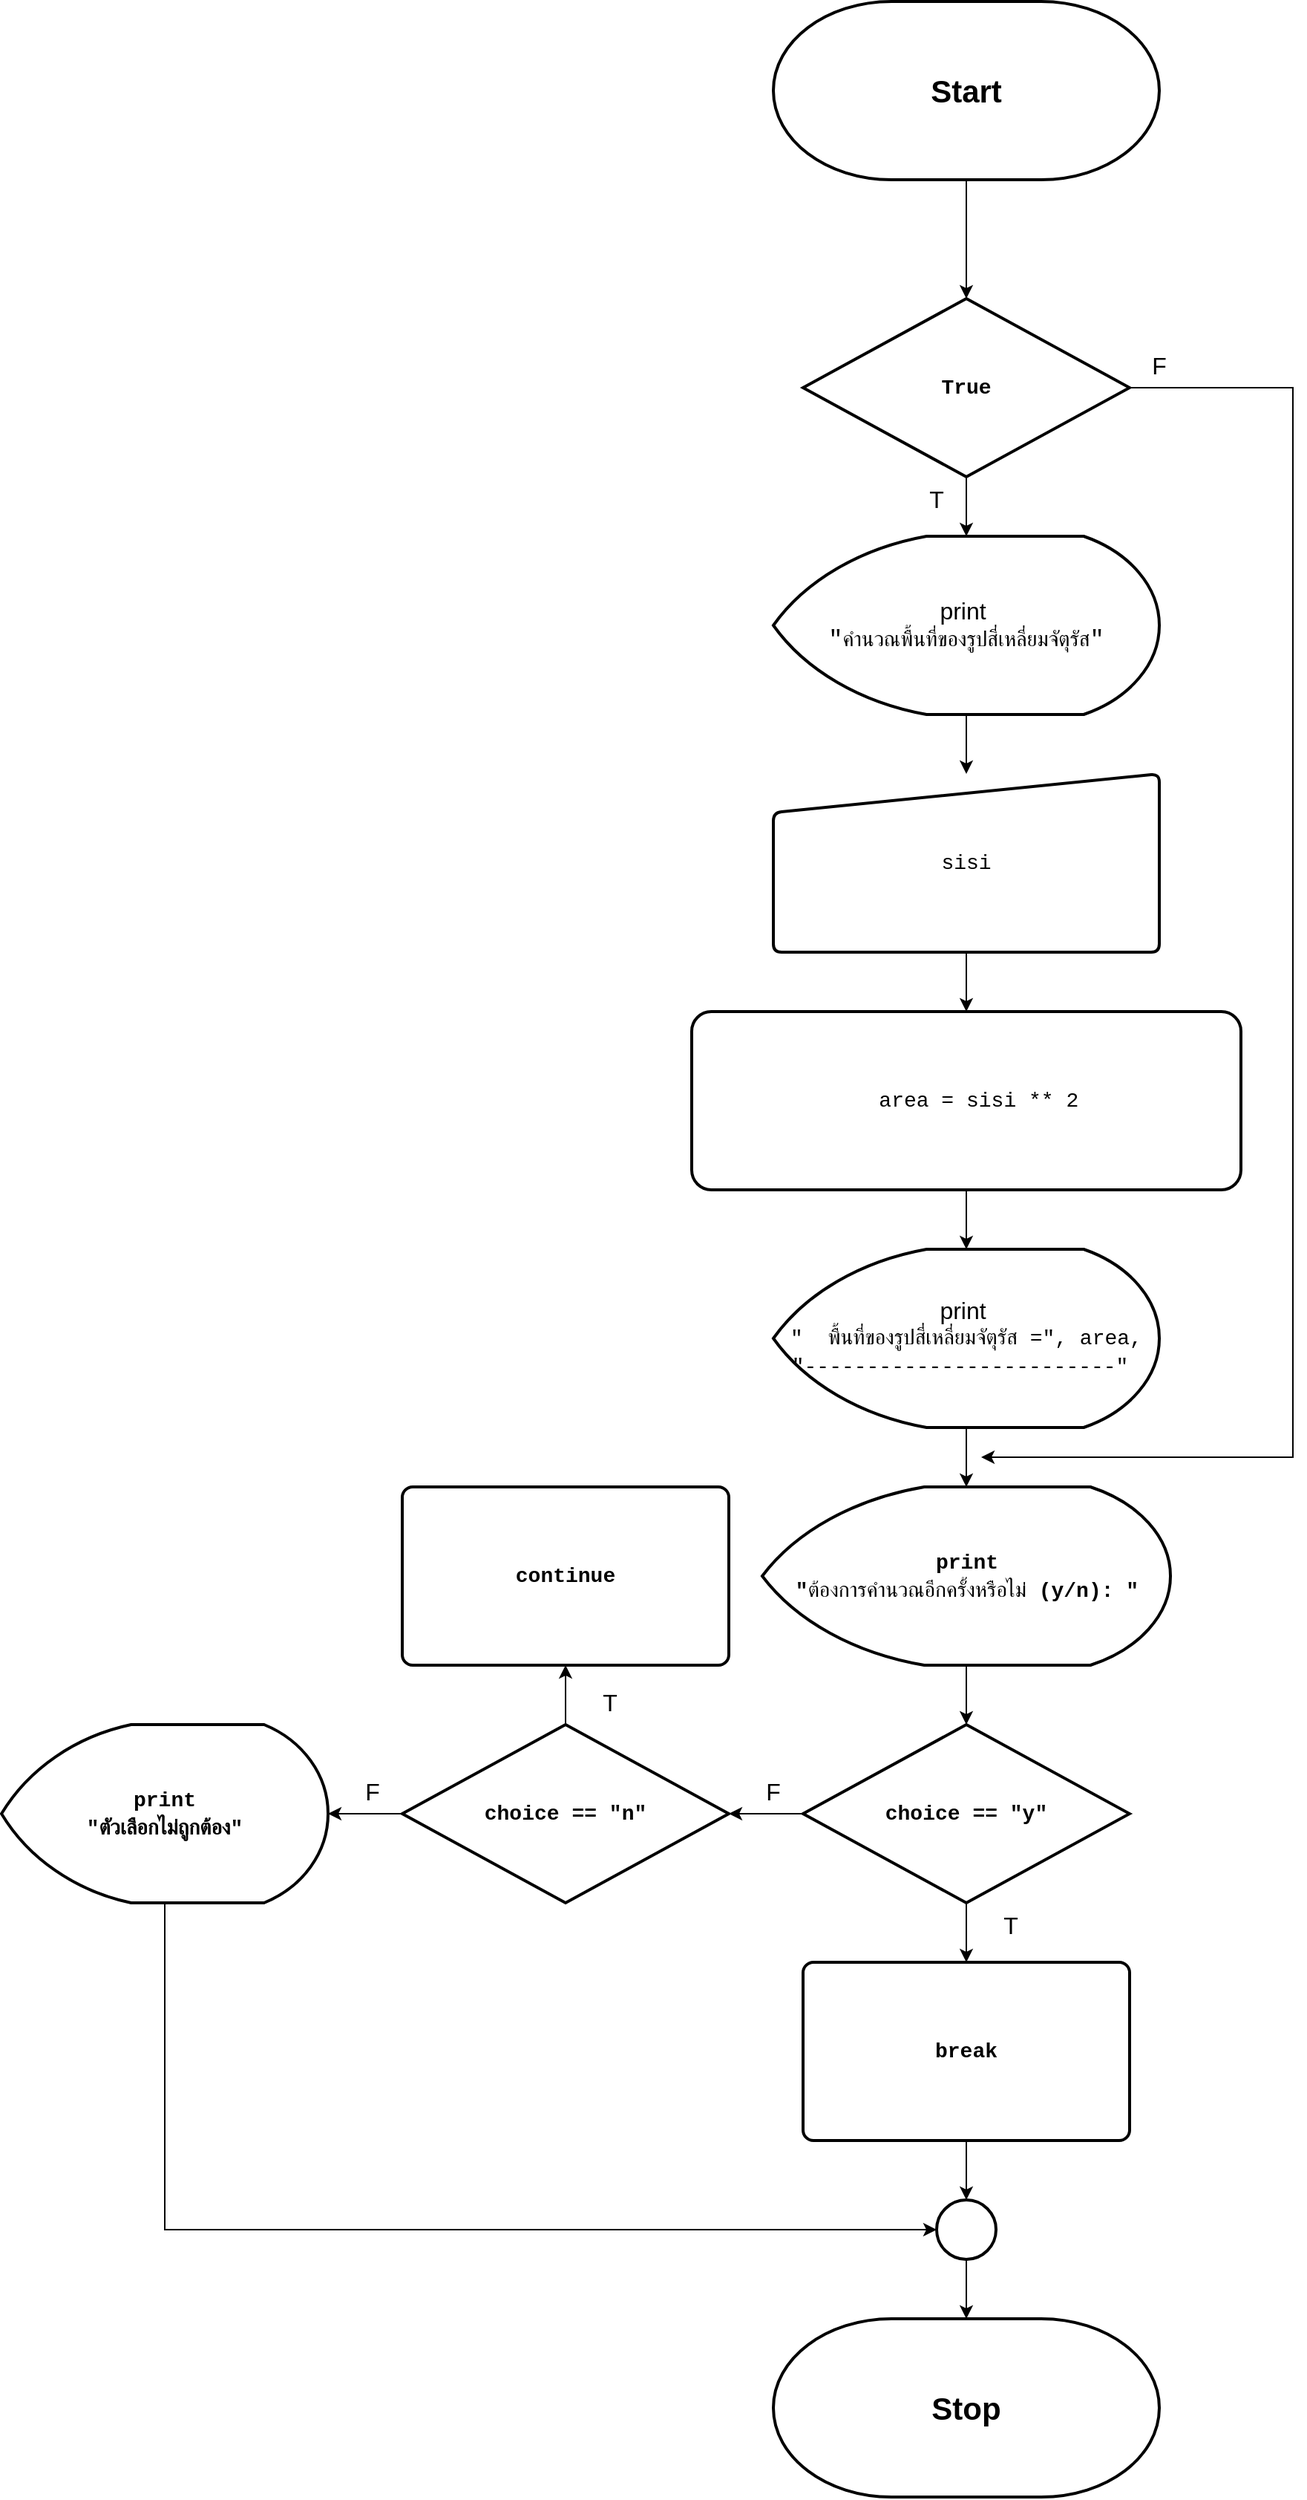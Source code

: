 <mxfile version="24.0.6" type="device">
  <diagram name="หน้า-1" id="TkGlzdMm7sgDq_rXZbFi">
    <mxGraphModel dx="2261" dy="738" grid="1" gridSize="10" guides="1" tooltips="1" connect="1" arrows="1" fold="1" page="1" pageScale="1" pageWidth="827" pageHeight="1169" math="0" shadow="0">
      <root>
        <mxCell id="0" />
        <mxCell id="1" parent="0" />
        <mxCell id="1zaa0jxEGv0U6aiYZY-B-2" value="" style="edgeStyle=orthogonalEdgeStyle;rounded=0;orthogonalLoop=1;jettySize=auto;html=1;exitX=0.5;exitY=1;exitDx=0;exitDy=0;exitPerimeter=0;" parent="1" source="h4A4DJFyEhcsKV__63Zm-1" target="1zaa0jxEGv0U6aiYZY-B-1" edge="1">
          <mxGeometry relative="1" as="geometry">
            <mxPoint x="630" y="240" as="sourcePoint" />
          </mxGeometry>
        </mxCell>
        <mxCell id="h4A4DJFyEhcsKV__63Zm-1" value="&lt;font style=&quot;font-size: 21px;&quot;&gt;&lt;b&gt;Start&lt;/b&gt;&lt;/font&gt;" style="strokeWidth=2;html=1;shape=mxgraph.flowchart.terminator;whiteSpace=wrap;" parent="1" vertex="1">
          <mxGeometry x="500" y="80" width="260" height="120" as="geometry" />
        </mxCell>
        <mxCell id="h4A4DJFyEhcsKV__63Zm-6" style="edgeStyle=orthogonalEdgeStyle;rounded=0;orthogonalLoop=1;jettySize=auto;html=1;entryX=0.5;entryY=0;entryDx=0;entryDy=0;" parent="1" source="h4A4DJFyEhcsKV__63Zm-2" target="h4A4DJFyEhcsKV__63Zm-5" edge="1">
          <mxGeometry relative="1" as="geometry" />
        </mxCell>
        <mxCell id="h4A4DJFyEhcsKV__63Zm-2" value="&lt;font style=&quot;font-size: 16px;&quot;&gt;print&amp;nbsp;&lt;/font&gt;&lt;div&gt;&lt;span style=&quot;font-family: Consolas, &amp;quot;Courier New&amp;quot;, monospace; white-space: pre;&quot;&gt;&lt;font style=&quot;font-size: 16px;&quot;&gt;&quot;&lt;/font&gt;&lt;/span&gt;&lt;span style=&quot;font-family: Consolas, &amp;quot;Courier New&amp;quot;, monospace; font-size: 14px; white-space: pre;&quot;&gt;คำนวณพื้นที่ของรูปสี่เหลี่ยมจัตุรัส&lt;/span&gt;&lt;span style=&quot;font-size: 16px; font-family: Consolas, &amp;quot;Courier New&amp;quot;, monospace; white-space: pre;&quot;&gt;&quot;&lt;/span&gt;&lt;br&gt;&lt;/div&gt;" style="strokeWidth=2;html=1;shape=mxgraph.flowchart.display;whiteSpace=wrap;" parent="1" vertex="1">
          <mxGeometry x="500" y="440" width="260" height="120" as="geometry" />
        </mxCell>
        <mxCell id="h4A4DJFyEhcsKV__63Zm-8" value="" style="edgeStyle=orthogonalEdgeStyle;rounded=0;orthogonalLoop=1;jettySize=auto;html=1;" parent="1" source="h4A4DJFyEhcsKV__63Zm-5" target="h4A4DJFyEhcsKV__63Zm-7" edge="1">
          <mxGeometry relative="1" as="geometry" />
        </mxCell>
        <mxCell id="h4A4DJFyEhcsKV__63Zm-5" value="&lt;div style=&quot;font-size: 16px;&quot;&gt;&lt;div style=&quot;font-family: Consolas, &amp;quot;Courier New&amp;quot;, monospace; font-size: 14px; line-height: 19px; white-space: pre;&quot;&gt;sisi&lt;/div&gt;&lt;/div&gt;" style="html=1;strokeWidth=2;shape=manualInput;whiteSpace=wrap;rounded=1;size=26;arcSize=11;" parent="1" vertex="1">
          <mxGeometry x="500" y="600" width="260" height="120" as="geometry" />
        </mxCell>
        <mxCell id="h4A4DJFyEhcsKV__63Zm-10" value="" style="edgeStyle=orthogonalEdgeStyle;rounded=0;orthogonalLoop=1;jettySize=auto;html=1;" parent="1" source="h4A4DJFyEhcsKV__63Zm-7" target="h4A4DJFyEhcsKV__63Zm-9" edge="1">
          <mxGeometry relative="1" as="geometry" />
        </mxCell>
        <mxCell id="h4A4DJFyEhcsKV__63Zm-7" value="&lt;div style=&quot;font-family: Consolas, &amp;quot;Courier New&amp;quot;, monospace; font-size: 16px; line-height: 19px; white-space: pre;&quot;&gt;&lt;div style=&quot;font-size: 14px; line-height: 19px;&quot;&gt;&lt;div style=&quot;&quot;&gt;&amp;nbsp; area = sisi ** 2&lt;/div&gt;&lt;/div&gt;&lt;/div&gt;" style="rounded=1;whiteSpace=wrap;html=1;strokeWidth=2;arcSize=11;" parent="1" vertex="1">
          <mxGeometry x="445" y="760" width="370" height="120" as="geometry" />
        </mxCell>
        <mxCell id="1zaa0jxEGv0U6aiYZY-B-19" value="" style="edgeStyle=orthogonalEdgeStyle;rounded=0;orthogonalLoop=1;jettySize=auto;html=1;" parent="1" source="h4A4DJFyEhcsKV__63Zm-9" target="1zaa0jxEGv0U6aiYZY-B-5" edge="1">
          <mxGeometry relative="1" as="geometry" />
        </mxCell>
        <mxCell id="h4A4DJFyEhcsKV__63Zm-9" value="&lt;font style=&quot;font-size: 16px;&quot;&gt;print&amp;nbsp;&lt;/font&gt;&lt;div&gt;&lt;div style=&quot;font-family: Consolas, &amp;quot;Courier New&amp;quot;, monospace; font-size: 14px; line-height: 19px; white-space: pre;&quot;&gt;&quot; &amp;nbsp;พื้นที่ของรูปสี่เหลี่ยมจัตุรัส =&quot;, area,&lt;br&gt;&lt;/div&gt;&lt;div style=&quot;font-family: Consolas, &amp;quot;Courier New&amp;quot;, monospace; font-size: 14px; line-height: 19px; white-space: pre;&quot;&gt;&quot;-------------------------&quot; &lt;/div&gt;&lt;/div&gt;" style="strokeWidth=2;html=1;shape=mxgraph.flowchart.display;whiteSpace=wrap;" parent="1" vertex="1">
          <mxGeometry x="500" y="920" width="260" height="120" as="geometry" />
        </mxCell>
        <mxCell id="h4A4DJFyEhcsKV__63Zm-11" value="&lt;font style=&quot;font-size: 21px;&quot;&gt;&lt;b&gt;Stop&lt;/b&gt;&lt;/font&gt;" style="strokeWidth=2;html=1;shape=mxgraph.flowchart.terminator;whiteSpace=wrap;" parent="1" vertex="1">
          <mxGeometry x="500" y="1640" width="260" height="120" as="geometry" />
        </mxCell>
        <mxCell id="1zaa0jxEGv0U6aiYZY-B-3" value="" style="edgeStyle=orthogonalEdgeStyle;rounded=0;orthogonalLoop=1;jettySize=auto;html=1;" parent="1" source="1zaa0jxEGv0U6aiYZY-B-1" target="h4A4DJFyEhcsKV__63Zm-2" edge="1">
          <mxGeometry relative="1" as="geometry" />
        </mxCell>
        <mxCell id="M5wjZ6wiOGiAV_dXi8fh-2" style="edgeStyle=orthogonalEdgeStyle;rounded=0;orthogonalLoop=1;jettySize=auto;html=1;" parent="1" source="1zaa0jxEGv0U6aiYZY-B-1" edge="1">
          <mxGeometry relative="1" as="geometry">
            <mxPoint x="640" y="1060" as="targetPoint" />
            <Array as="points">
              <mxPoint x="850" y="340" />
              <mxPoint x="850" y="1060" />
            </Array>
          </mxGeometry>
        </mxCell>
        <mxCell id="1zaa0jxEGv0U6aiYZY-B-1" value="&lt;div style=&quot;font-family: Consolas, &amp;quot;Courier New&amp;quot;, monospace; font-size: 14px; line-height: 19px; white-space: pre;&quot;&gt;&lt;span style=&quot;font-size: 14px;&quot;&gt;True&lt;/span&gt;&lt;/div&gt;" style="rhombus;whiteSpace=wrap;html=1;strokeWidth=2;labelBackgroundColor=none;fontColor=default;fontSize=14;fontStyle=1" parent="1" vertex="1">
          <mxGeometry x="520" y="280" width="220" height="120" as="geometry" />
        </mxCell>
        <mxCell id="1zaa0jxEGv0U6aiYZY-B-4" value="" style="edgeStyle=orthogonalEdgeStyle;rounded=0;orthogonalLoop=1;jettySize=auto;html=1;labelBackgroundColor=none;fontColor=default;fontSize=14;fontStyle=1" parent="1" source="1zaa0jxEGv0U6aiYZY-B-5" target="1zaa0jxEGv0U6aiYZY-B-8" edge="1">
          <mxGeometry relative="1" as="geometry" />
        </mxCell>
        <mxCell id="1zaa0jxEGv0U6aiYZY-B-5" value="&lt;div style=&quot;font-family: Consolas, &amp;quot;Courier New&amp;quot;, monospace; font-size: 14px; line-height: 19px; white-space: pre;&quot;&gt;&lt;div style=&quot;line-height: 19px; font-size: 14px;&quot;&gt;&lt;span style=&quot;font-size: 14px;&quot;&gt;print&lt;/span&gt;&lt;/div&gt;&lt;/div&gt;&lt;div style=&quot;font-family: Consolas, &amp;quot;Courier New&amp;quot;, monospace; font-size: 14px; line-height: 19px; white-space: pre;&quot;&gt;&lt;div style=&quot;line-height: 19px; font-size: 14px;&quot;&gt;&lt;span style=&quot;font-size: 14px;&quot;&gt;&quot;&lt;/span&gt;&lt;span style=&quot;font-weight: normal;&quot;&gt;ต้องการคำนวณอีกครั้งหรือไม่&lt;/span&gt;&lt;span style=&quot;background-color: initial;&quot;&gt; (y/n): &quot;&lt;/span&gt;&lt;br&gt;&lt;/div&gt;&lt;/div&gt;" style="strokeWidth=2;html=1;shape=mxgraph.flowchart.display;whiteSpace=wrap;labelBackgroundColor=none;fontColor=default;fontSize=14;fontStyle=1" parent="1" vertex="1">
          <mxGeometry x="492.5" y="1080" width="275" height="120" as="geometry" />
        </mxCell>
        <mxCell id="1zaa0jxEGv0U6aiYZY-B-6" value="" style="edgeStyle=orthogonalEdgeStyle;rounded=0;orthogonalLoop=1;jettySize=auto;html=1;labelBackgroundColor=none;fontColor=default;fontSize=14;fontStyle=1" parent="1" source="1zaa0jxEGv0U6aiYZY-B-8" target="1zaa0jxEGv0U6aiYZY-B-11" edge="1">
          <mxGeometry relative="1" as="geometry" />
        </mxCell>
        <mxCell id="1zaa0jxEGv0U6aiYZY-B-7" value="" style="edgeStyle=orthogonalEdgeStyle;rounded=0;orthogonalLoop=1;jettySize=auto;html=1;labelBackgroundColor=none;fontColor=default;fontSize=14;fontStyle=1" parent="1" source="1zaa0jxEGv0U6aiYZY-B-8" target="1zaa0jxEGv0U6aiYZY-B-13" edge="1">
          <mxGeometry relative="1" as="geometry" />
        </mxCell>
        <mxCell id="1zaa0jxEGv0U6aiYZY-B-8" value="&lt;div style=&quot;font-family: Consolas, &amp;quot;Courier New&amp;quot;, monospace; font-size: 14px; line-height: 19px; white-space: pre;&quot;&gt;&lt;span style=&quot;font-size: 14px;&quot;&gt;choice &lt;/span&gt;== &lt;span style=&quot;font-size: 14px;&quot;&gt;&quot;y&quot;&lt;/span&gt;&lt;/div&gt;" style="rhombus;whiteSpace=wrap;html=1;strokeWidth=2;labelBackgroundColor=none;fontColor=default;fontSize=14;fontStyle=1" parent="1" vertex="1">
          <mxGeometry x="520" y="1240" width="220" height="120" as="geometry" />
        </mxCell>
        <mxCell id="1zaa0jxEGv0U6aiYZY-B-9" value="" style="edgeStyle=orthogonalEdgeStyle;rounded=0;orthogonalLoop=1;jettySize=auto;html=1;labelBackgroundColor=none;fontColor=default;fontSize=14;fontStyle=1" parent="1" source="1zaa0jxEGv0U6aiYZY-B-11" target="1zaa0jxEGv0U6aiYZY-B-12" edge="1">
          <mxGeometry relative="1" as="geometry" />
        </mxCell>
        <mxCell id="1zaa0jxEGv0U6aiYZY-B-10" value="" style="edgeStyle=orthogonalEdgeStyle;rounded=0;orthogonalLoop=1;jettySize=auto;html=1;labelBackgroundColor=none;fontColor=default;fontSize=14;fontStyle=1" parent="1" source="1zaa0jxEGv0U6aiYZY-B-11" target="1zaa0jxEGv0U6aiYZY-B-14" edge="1">
          <mxGeometry relative="1" as="geometry" />
        </mxCell>
        <mxCell id="1zaa0jxEGv0U6aiYZY-B-11" value="&lt;div style=&quot;font-family: Consolas, &amp;quot;Courier New&amp;quot;, monospace; font-size: 14px; line-height: 19px; white-space: pre;&quot;&gt;&lt;span style=&quot;font-size: 14px;&quot;&gt;choice &lt;/span&gt;== &lt;span style=&quot;font-size: 14px;&quot;&gt;&quot;&lt;/span&gt;&lt;span style=&quot;font-size: 14px;&quot;&gt;n&lt;/span&gt;&lt;span style=&quot;font-size: 14px;&quot;&gt;&quot;&lt;/span&gt;&lt;br style=&quot;font-size: 14px;&quot;&gt;&lt;/div&gt;" style="rhombus;whiteSpace=wrap;html=1;strokeWidth=2;labelBackgroundColor=none;fontColor=default;fontSize=14;fontStyle=1" parent="1" vertex="1">
          <mxGeometry x="250" y="1240" width="220" height="120" as="geometry" />
        </mxCell>
        <mxCell id="1zaa0jxEGv0U6aiYZY-B-23" style="edgeStyle=orthogonalEdgeStyle;rounded=0;orthogonalLoop=1;jettySize=auto;html=1;entryX=0;entryY=0.5;entryDx=0;entryDy=0;" parent="1" source="1zaa0jxEGv0U6aiYZY-B-12" target="1zaa0jxEGv0U6aiYZY-B-20" edge="1">
          <mxGeometry relative="1" as="geometry">
            <mxPoint x="596" y="1590" as="targetPoint" />
            <Array as="points">
              <mxPoint x="90" y="1580" />
            </Array>
          </mxGeometry>
        </mxCell>
        <mxCell id="1zaa0jxEGv0U6aiYZY-B-12" value="&lt;div style=&quot;font-family: Consolas, &amp;quot;Courier New&amp;quot;, monospace; font-size: 14px; line-height: 19px; white-space: pre;&quot;&gt;&lt;div style=&quot;line-height: 19px; font-size: 14px;&quot;&gt;&lt;span style=&quot;font-size: 14px;&quot;&gt;print&lt;/span&gt;&lt;/div&gt;&lt;/div&gt;&lt;div style=&quot;font-family: Consolas, &amp;quot;Courier New&amp;quot;, monospace; font-size: 14px; line-height: 19px; white-space: pre;&quot;&gt;&lt;span style=&quot;font-size: 14px;&quot;&gt;&quot;&lt;/span&gt;&lt;span style=&quot;font-size: 14px;&quot;&gt;ตัวเลือกไม่ถูกต้อง&lt;/span&gt;&lt;span style=&quot;font-size: 14px;&quot;&gt;&quot;&lt;/span&gt;&lt;br style=&quot;font-size: 14px;&quot;&gt;&lt;/div&gt;" style="strokeWidth=2;html=1;shape=mxgraph.flowchart.display;whiteSpace=wrap;labelBackgroundColor=none;fontColor=default;fontSize=14;fontStyle=1" parent="1" vertex="1">
          <mxGeometry x="-20" y="1240" width="220" height="120" as="geometry" />
        </mxCell>
        <mxCell id="1zaa0jxEGv0U6aiYZY-B-21" value="" style="edgeStyle=orthogonalEdgeStyle;rounded=0;orthogonalLoop=1;jettySize=auto;html=1;" parent="1" source="1zaa0jxEGv0U6aiYZY-B-13" target="1zaa0jxEGv0U6aiYZY-B-20" edge="1">
          <mxGeometry relative="1" as="geometry" />
        </mxCell>
        <mxCell id="1zaa0jxEGv0U6aiYZY-B-13" value="&lt;div style=&quot;font-family: Consolas, &amp;quot;Courier New&amp;quot;, monospace; font-size: 14px; line-height: 19px; white-space: pre;&quot;&gt;&lt;span style=&quot;font-size: 14px;&quot;&gt;break&lt;/span&gt;&lt;/div&gt;" style="rounded=1;whiteSpace=wrap;html=1;absoluteArcSize=1;arcSize=14;strokeWidth=2;labelBackgroundColor=none;fontColor=default;fontSize=14;fontStyle=1" parent="1" vertex="1">
          <mxGeometry x="520" y="1400" width="220" height="120" as="geometry" />
        </mxCell>
        <mxCell id="1zaa0jxEGv0U6aiYZY-B-14" value="&lt;div style=&quot;font-family: Consolas, &amp;quot;Courier New&amp;quot;, monospace; font-size: 14px; line-height: 19px; white-space: pre;&quot;&gt;&lt;div style=&quot;line-height: 19px; font-size: 14px;&quot;&gt;&lt;span style=&quot;font-size: 14px;&quot;&gt;continue&lt;/span&gt;&lt;/div&gt;&lt;/div&gt;" style="rounded=1;whiteSpace=wrap;html=1;absoluteArcSize=1;arcSize=14;strokeWidth=2;labelBackgroundColor=none;fontColor=default;fontSize=14;fontStyle=1" parent="1" vertex="1">
          <mxGeometry x="250" y="1080" width="220" height="120" as="geometry" />
        </mxCell>
        <mxCell id="1zaa0jxEGv0U6aiYZY-B-15" value="T" style="text;html=1;align=center;verticalAlign=middle;whiteSpace=wrap;rounded=0;fontSize=16;" parent="1" vertex="1">
          <mxGeometry x="630" y="1360" width="60" height="30" as="geometry" />
        </mxCell>
        <mxCell id="1zaa0jxEGv0U6aiYZY-B-16" value="T" style="text;html=1;align=center;verticalAlign=middle;whiteSpace=wrap;rounded=0;fontSize=16;" parent="1" vertex="1">
          <mxGeometry x="360" y="1210" width="60" height="30" as="geometry" />
        </mxCell>
        <mxCell id="1zaa0jxEGv0U6aiYZY-B-17" value="F" style="text;html=1;align=center;verticalAlign=middle;whiteSpace=wrap;rounded=0;fontSize=16;" parent="1" vertex="1">
          <mxGeometry x="470" y="1270" width="60" height="30" as="geometry" />
        </mxCell>
        <mxCell id="1zaa0jxEGv0U6aiYZY-B-18" value="F" style="text;html=1;align=center;verticalAlign=middle;whiteSpace=wrap;rounded=0;fontSize=16;" parent="1" vertex="1">
          <mxGeometry x="200" y="1270" width="60" height="30" as="geometry" />
        </mxCell>
        <mxCell id="1zaa0jxEGv0U6aiYZY-B-22" value="" style="edgeStyle=orthogonalEdgeStyle;rounded=0;orthogonalLoop=1;jettySize=auto;html=1;" parent="1" source="1zaa0jxEGv0U6aiYZY-B-20" target="h4A4DJFyEhcsKV__63Zm-11" edge="1">
          <mxGeometry relative="1" as="geometry" />
        </mxCell>
        <mxCell id="1zaa0jxEGv0U6aiYZY-B-20" value="" style="ellipse;whiteSpace=wrap;html=1;strokeWidth=2;labelBackgroundColor=none;fontColor=default;fontSize=14;fontStyle=1" parent="1" vertex="1">
          <mxGeometry x="610" y="1560" width="40" height="40" as="geometry" />
        </mxCell>
        <mxCell id="M5wjZ6wiOGiAV_dXi8fh-1" value="T" style="text;html=1;align=center;verticalAlign=middle;whiteSpace=wrap;rounded=0;fontSize=16;" parent="1" vertex="1">
          <mxGeometry x="580" y="400" width="60" height="30" as="geometry" />
        </mxCell>
        <mxCell id="M5wjZ6wiOGiAV_dXi8fh-3" value="F" style="text;html=1;align=center;verticalAlign=middle;whiteSpace=wrap;rounded=0;fontSize=16;" parent="1" vertex="1">
          <mxGeometry x="730" y="310" width="60" height="30" as="geometry" />
        </mxCell>
      </root>
    </mxGraphModel>
  </diagram>
</mxfile>
